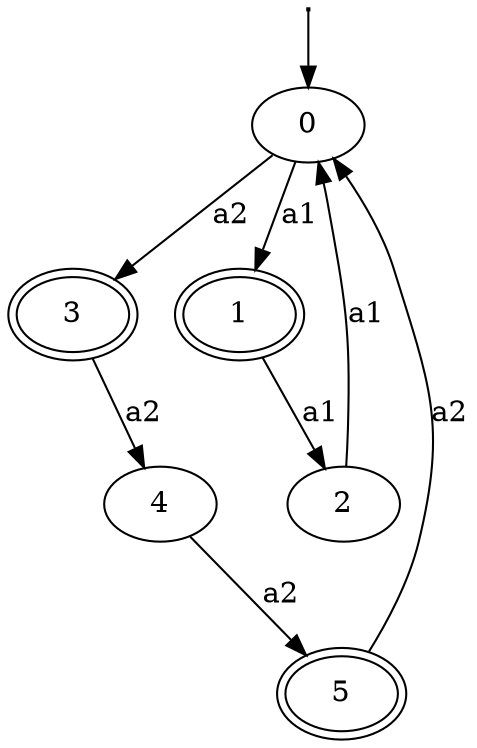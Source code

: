 digraph  {
0 [is_final=False, is_start=True, label=0, peripheries=1];
"0_starting" [height="0.0", label="", shape=None, width="0.0"];
1 [is_final=True, is_start=False, label=1, peripheries=2];
2 [is_final=False, is_start=False, label=2, peripheries=1];
3 [is_final=True, is_start=False, label=3, peripheries=2];
4 [is_final=False, is_start=False, label=4, peripheries=1];
5 [is_final=True, is_start=False, label=5, peripheries=2];
0 -> 1  [key=0, label=a1];
0 -> 3  [key=0, label=a2];
"0_starting" -> 0  [key=0];
1 -> 2  [key=0, label=a1];
2 -> 0  [key=0, label=a1];
3 -> 4  [key=0, label=a2];
4 -> 5  [key=0, label=a2];
5 -> 0  [key=0, label=a2];
}
